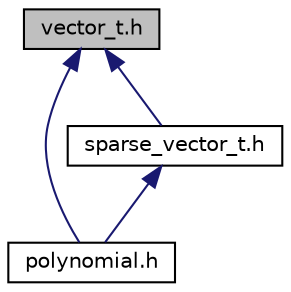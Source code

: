 digraph "vector_t.h"
{
  edge [fontname="Helvetica",fontsize="10",labelfontname="Helvetica",labelfontsize="10"];
  node [fontname="Helvetica",fontsize="10",shape=record];
  Node3 [label="vector_t.h",height=0.2,width=0.4,color="black", fillcolor="grey75", style="filled", fontcolor="black"];
  Node3 -> Node4 [dir="back",color="midnightblue",fontsize="10",style="solid",fontname="Helvetica"];
  Node4 [label="polynomial.h",height=0.2,width=0.4,color="black", fillcolor="white", style="filled",URL="$polynomial_8h.html",tooltip="programa proporcionado por el profesorado para realizar la práctica 3 de Algoritmos y estructura de d..."];
  Node3 -> Node5 [dir="back",color="midnightblue",fontsize="10",style="solid",fontname="Helvetica"];
  Node5 [label="sparse_vector_t.h",height=0.2,width=0.4,color="black", fillcolor="white", style="filled",URL="$sparse__vector__t_8h.html",tooltip="programa proporcionado por el profesorado para realizar la práctica 3 de Algoritmos y estructura de d..."];
  Node5 -> Node4 [dir="back",color="midnightblue",fontsize="10",style="solid",fontname="Helvetica"];
}

